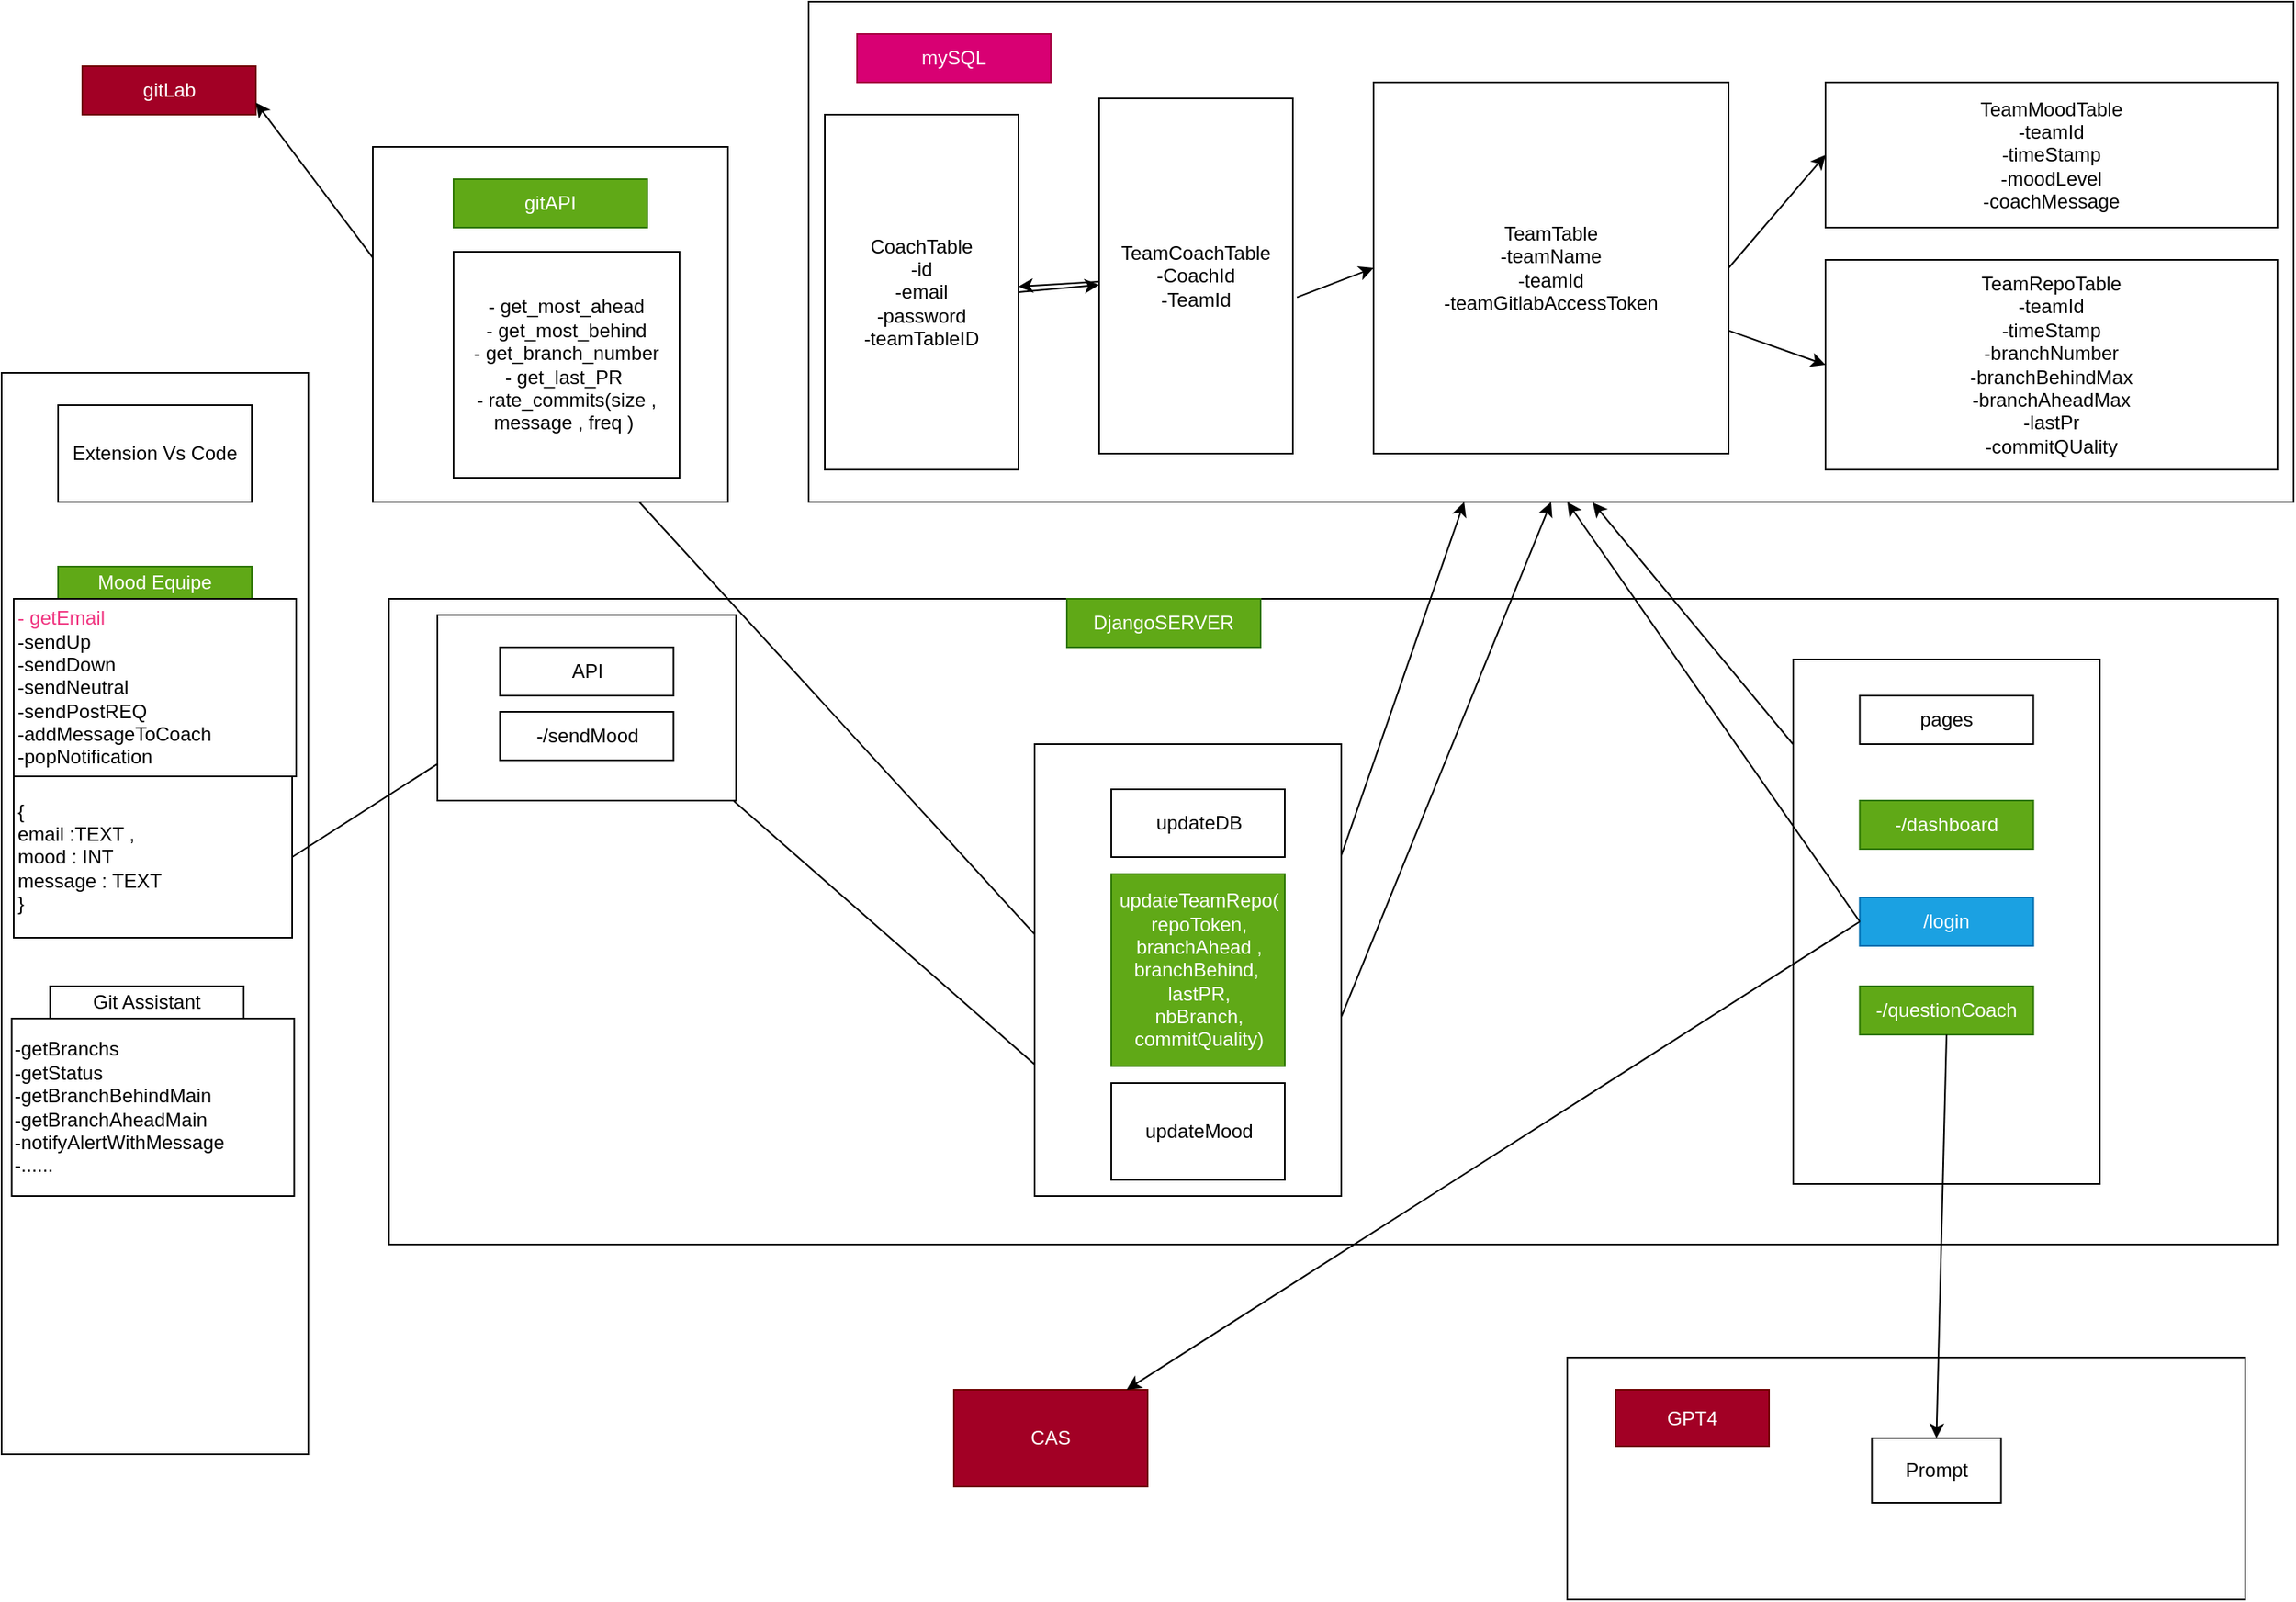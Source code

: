 <mxfile>
    <diagram id="D96Zk3k0EqvqW4rHzoW_" name="Page-1">
        <mxGraphModel dx="680" dy="308" grid="1" gridSize="10" guides="1" tooltips="1" connect="1" arrows="1" fold="1" page="1" pageScale="1" pageWidth="850" pageHeight="1100" math="0" shadow="0">
            <root>
                <mxCell id="0"/>
                <mxCell id="1" parent="0"/>
                <mxCell id="9" value="" style="group" parent="1" vertex="1" connectable="0">
                    <mxGeometry x="20" y="290" width="190" height="670" as="geometry"/>
                </mxCell>
                <mxCell id="2" value="" style="rounded=0;whiteSpace=wrap;html=1;" parent="9" vertex="1">
                    <mxGeometry width="190" height="670" as="geometry"/>
                </mxCell>
                <mxCell id="3" value="Extension Vs Code" style="rounded=0;whiteSpace=wrap;html=1;" parent="9" vertex="1">
                    <mxGeometry x="35" y="20" width="120" height="60" as="geometry"/>
                </mxCell>
                <mxCell id="4" value="Mood Equipe" style="rounded=0;whiteSpace=wrap;html=1;fillColor=#60a917;fontColor=#ffffff;strokeColor=#2D7600;" parent="9" vertex="1">
                    <mxGeometry x="35" y="120" width="120" height="20" as="geometry"/>
                </mxCell>
                <mxCell id="5" value="&lt;font color=&quot;#f03580&quot;&gt;- getEmail&lt;br&gt;&lt;/font&gt;-sendUp&lt;br&gt;-sendDown&lt;br&gt;-sendNeutral&lt;br&gt;-sendPostREQ&lt;br&gt;-addMessageToCoach&lt;br&gt;-popNotification" style="rounded=0;whiteSpace=wrap;html=1;align=left;" parent="9" vertex="1">
                    <mxGeometry x="7.5" y="140" width="175" height="110" as="geometry"/>
                </mxCell>
                <mxCell id="6" value="{&lt;br&gt;email :TEXT ,&amp;nbsp;&lt;br&gt;mood : INT&lt;br&gt;message : TEXT&lt;br&gt;}" style="rounded=0;whiteSpace=wrap;html=1;align=left;" parent="9" vertex="1">
                    <mxGeometry x="7.5" y="250" width="172.5" height="100" as="geometry"/>
                </mxCell>
                <mxCell id="7" value="Git Assistant" style="rounded=0;whiteSpace=wrap;html=1;" parent="9" vertex="1">
                    <mxGeometry x="30" y="380" width="120" height="20" as="geometry"/>
                </mxCell>
                <mxCell id="8" value="-getBranchs&lt;br&gt;-getStatus&lt;br&gt;-getBranchBehindMain&lt;br&gt;-getBranchAheadMain&lt;br&gt;-notifyAlertWithMessage&lt;br&gt;-......" style="rounded=0;whiteSpace=wrap;html=1;align=left;" parent="9" vertex="1">
                    <mxGeometry x="6.25" y="400" width="175" height="110" as="geometry"/>
                </mxCell>
                <mxCell id="13" value="" style="rounded=0;whiteSpace=wrap;html=1;" parent="1" vertex="1">
                    <mxGeometry x="260" y="430" width="1170" height="400" as="geometry"/>
                </mxCell>
                <mxCell id="14" value="DjangoSERVER" style="rounded=0;whiteSpace=wrap;html=1;fillColor=#60a917;fontColor=#ffffff;strokeColor=#2D7600;" parent="1" vertex="1">
                    <mxGeometry x="680" y="430" width="120" height="30" as="geometry"/>
                </mxCell>
                <mxCell id="19" value="" style="endArrow=classic;html=1;exitX=1;exitY=0.5;exitDx=0;exitDy=0;entryX=0;entryY=0.25;entryDx=0;entryDy=0;" parent="1" source="6" target="18" edge="1">
                    <mxGeometry width="50" height="50" relative="1" as="geometry">
                        <mxPoint x="560" y="500" as="sourcePoint"/>
                        <mxPoint x="610" y="450" as="targetPoint"/>
                    </mxGeometry>
                </mxCell>
                <mxCell id="21" value="gitLab" style="rounded=0;whiteSpace=wrap;html=1;fillColor=#a20025;fontColor=#ffffff;strokeColor=#6F0000;" parent="1" vertex="1">
                    <mxGeometry x="70" y="100" width="107.5" height="30" as="geometry"/>
                </mxCell>
                <mxCell id="23" value="" style="endArrow=classic;html=1;entryX=1;entryY=0.75;entryDx=0;entryDy=0;exitX=0;exitY=0.5;exitDx=0;exitDy=0;" parent="1" source="12" target="21" edge="1">
                    <mxGeometry width="50" height="50" relative="1" as="geometry">
                        <mxPoint x="600" y="630" as="sourcePoint"/>
                        <mxPoint x="650" y="580" as="targetPoint"/>
                    </mxGeometry>
                </mxCell>
                <mxCell id="45" value="" style="group" parent="1" vertex="1" connectable="0">
                    <mxGeometry x="520" y="60" width="920" height="310" as="geometry"/>
                </mxCell>
                <mxCell id="30" value="" style="rounded=0;whiteSpace=wrap;html=1;" parent="45" vertex="1">
                    <mxGeometry width="920" height="310" as="geometry"/>
                </mxCell>
                <mxCell id="31" value="mySQL" style="rounded=0;whiteSpace=wrap;html=1;fillColor=#d80073;fontColor=#ffffff;strokeColor=#A50040;" parent="45" vertex="1">
                    <mxGeometry x="30" y="20" width="120" height="30" as="geometry"/>
                </mxCell>
                <mxCell id="32" value="CoachTable&lt;br&gt;-id&lt;br&gt;-email&lt;br&gt;-password&lt;br&gt;-teamTableID" style="rounded=0;whiteSpace=wrap;html=1;" parent="45" vertex="1">
                    <mxGeometry x="10" y="70" width="120" height="220" as="geometry"/>
                </mxCell>
                <mxCell id="40" value="" style="edgeStyle=none;html=1;" parent="45" source="33" target="32" edge="1">
                    <mxGeometry relative="1" as="geometry"/>
                </mxCell>
                <mxCell id="33" value="TeamCoachTable&lt;br&gt;-CoachId&lt;br&gt;-TeamId" style="rounded=0;whiteSpace=wrap;html=1;" parent="45" vertex="1">
                    <mxGeometry x="180" y="60" width="120" height="220" as="geometry"/>
                </mxCell>
                <mxCell id="34" value="TeamTable&lt;br&gt;-teamName&lt;br&gt;-teamId&lt;br&gt;-teamGitlabAccessToken&lt;br&gt;" style="rounded=0;whiteSpace=wrap;html=1;" parent="45" vertex="1">
                    <mxGeometry x="350" y="50" width="220" height="230" as="geometry"/>
                </mxCell>
                <mxCell id="36" value="TeamMoodTable&lt;br&gt;-teamId&lt;br&gt;-timeStamp&lt;br&gt;-moodLevel&lt;br&gt;-coachMessage" style="rounded=0;whiteSpace=wrap;html=1;" parent="45" vertex="1">
                    <mxGeometry x="630" y="50" width="280" height="90" as="geometry"/>
                </mxCell>
                <mxCell id="37" value="TeamRepoTable&lt;br&gt;-teamId&lt;br&gt;-timeStamp&lt;br&gt;-branchNumber&lt;br&gt;-branchBehindMax&lt;br&gt;-branchAheadMax&lt;br&gt;-lastPr&lt;br&gt;-commitQUality" style="rounded=0;whiteSpace=wrap;html=1;" parent="45" vertex="1">
                    <mxGeometry x="630" y="160" width="280" height="130" as="geometry"/>
                </mxCell>
                <mxCell id="38" value="" style="endArrow=classic;html=1;exitX=1;exitY=0.5;exitDx=0;exitDy=0;" parent="45" source="32" target="33" edge="1">
                    <mxGeometry width="50" height="50" relative="1" as="geometry">
                        <mxPoint x="130" y="490" as="sourcePoint"/>
                        <mxPoint x="180" y="440" as="targetPoint"/>
                    </mxGeometry>
                </mxCell>
                <mxCell id="42" value="" style="endArrow=classic;html=1;exitX=1.021;exitY=0.56;exitDx=0;exitDy=0;exitPerimeter=0;entryX=0;entryY=0.5;entryDx=0;entryDy=0;" parent="45" source="33" target="34" edge="1">
                    <mxGeometry width="50" height="50" relative="1" as="geometry">
                        <mxPoint x="310" y="190" as="sourcePoint"/>
                        <mxPoint x="360" y="140" as="targetPoint"/>
                    </mxGeometry>
                </mxCell>
                <mxCell id="43" value="" style="endArrow=classic;html=1;exitX=1;exitY=0.5;exitDx=0;exitDy=0;entryX=0;entryY=0.5;entryDx=0;entryDy=0;" parent="45" source="34" target="36" edge="1">
                    <mxGeometry width="50" height="50" relative="1" as="geometry">
                        <mxPoint x="560" y="120.0" as="sourcePoint"/>
                        <mxPoint x="607.48" y="91.8" as="targetPoint"/>
                    </mxGeometry>
                </mxCell>
                <mxCell id="44" value="" style="endArrow=classic;html=1;entryX=0;entryY=0.5;entryDx=0;entryDy=0;" parent="45" source="34" target="37" edge="1">
                    <mxGeometry width="50" height="50" relative="1" as="geometry">
                        <mxPoint x="580" y="175" as="sourcePoint"/>
                        <mxPoint x="640" y="105" as="targetPoint"/>
                    </mxGeometry>
                </mxCell>
                <mxCell id="49" value="" style="endArrow=classic;html=1;exitX=1;exitY=0.75;exitDx=0;exitDy=0;entryX=0;entryY=0.5;entryDx=0;entryDy=0;" parent="1" source="18" target="46" edge="1">
                    <mxGeometry width="50" height="50" relative="1" as="geometry">
                        <mxPoint x="510" y="580" as="sourcePoint"/>
                        <mxPoint x="560" y="530" as="targetPoint"/>
                    </mxGeometry>
                </mxCell>
                <mxCell id="50" value="" style="endArrow=classic;html=1;exitX=1;exitY=0.75;exitDx=0;exitDy=0;entryX=0.5;entryY=1;entryDx=0;entryDy=0;" parent="1" source="46" target="30" edge="1">
                    <mxGeometry width="50" height="50" relative="1" as="geometry">
                        <mxPoint x="446.25" y="532.5" as="sourcePoint"/>
                        <mxPoint x="702.5" y="590" as="targetPoint"/>
                    </mxGeometry>
                </mxCell>
                <mxCell id="51" value="" style="endArrow=classic;html=1;exitX=0.75;exitY=1;exitDx=0;exitDy=0;entryX=0;entryY=0.75;entryDx=0;entryDy=0;" parent="1" source="10" target="47" edge="1">
                    <mxGeometry width="50" height="50" relative="1" as="geometry">
                        <mxPoint x="490" y="640" as="sourcePoint"/>
                        <mxPoint x="540" y="590" as="targetPoint"/>
                    </mxGeometry>
                </mxCell>
                <mxCell id="52" value="" style="endArrow=classic;html=1;exitX=1;exitY=0.75;exitDx=0;exitDy=0;" parent="1" source="47" target="30" edge="1">
                    <mxGeometry width="50" height="50" relative="1" as="geometry">
                        <mxPoint x="910" y="590" as="sourcePoint"/>
                        <mxPoint x="960" y="540" as="targetPoint"/>
                    </mxGeometry>
                </mxCell>
                <mxCell id="53" value="" style="group" parent="1" vertex="1" connectable="0">
                    <mxGeometry x="660" y="520" width="190" height="280" as="geometry"/>
                </mxCell>
                <mxCell id="28" value="" style="rounded=0;whiteSpace=wrap;html=1;" parent="53" vertex="1">
                    <mxGeometry width="190" height="280" as="geometry"/>
                </mxCell>
                <mxCell id="29" value="updateDB" style="rounded=0;whiteSpace=wrap;html=1;" parent="53" vertex="1">
                    <mxGeometry x="47.5" y="28" width="107.5" height="42" as="geometry"/>
                </mxCell>
                <mxCell id="46" value="updateMood" style="rounded=0;whiteSpace=wrap;html=1;" parent="53" vertex="1">
                    <mxGeometry x="47.5" y="210" width="107.5" height="60" as="geometry"/>
                </mxCell>
                <mxCell id="47" value="updateTeamRepo(&lt;br&gt;repoToken,&lt;br&gt;branchAhead ,&lt;br&gt;branchBehind,&amp;nbsp;&lt;br&gt;lastPR,&lt;br&gt;nbBranch,&lt;br&gt;commitQuality)" style="rounded=0;whiteSpace=wrap;html=1;fillColor=#60a917;fontColor=#ffffff;strokeColor=#2D7600;" parent="53" vertex="1">
                    <mxGeometry x="47.5" y="80.5" width="107.5" height="119.0" as="geometry"/>
                </mxCell>
                <mxCell id="54" value="" style="endArrow=classic;html=1;entryX=0.528;entryY=1.001;entryDx=0;entryDy=0;entryPerimeter=0;exitX=0;exitY=0.5;exitDx=0;exitDy=0;" parent="1" source="25" target="30" edge="1">
                    <mxGeometry width="50" height="50" relative="1" as="geometry">
                        <mxPoint x="1000" y="550" as="sourcePoint"/>
                        <mxPoint x="1050" y="500" as="targetPoint"/>
                    </mxGeometry>
                </mxCell>
                <mxCell id="60" value="" style="group;fillColor=#60a917;fontColor=#ffffff;strokeColor=#2D7600;" parent="1" vertex="1" connectable="0">
                    <mxGeometry x="990" y="900" width="420" height="150" as="geometry"/>
                </mxCell>
                <mxCell id="55" value="" style="rounded=0;whiteSpace=wrap;html=1;" parent="60" vertex="1">
                    <mxGeometry width="420" height="150" as="geometry"/>
                </mxCell>
                <mxCell id="56" value="GPT4" style="rounded=0;whiteSpace=wrap;html=1;fillColor=#a20025;fontColor=#ffffff;strokeColor=#6F0000;" parent="60" vertex="1">
                    <mxGeometry x="30" y="20" width="95" height="35" as="geometry"/>
                </mxCell>
                <mxCell id="57" value="Prompt" style="rounded=0;whiteSpace=wrap;html=1;" parent="60" vertex="1">
                    <mxGeometry x="188.75" y="50" width="80" height="40" as="geometry"/>
                </mxCell>
                <mxCell id="61" value="" style="group" parent="1" vertex="1" connectable="0">
                    <mxGeometry x="1130" y="467.5" width="190" height="325" as="geometry"/>
                </mxCell>
                <mxCell id="20" value="" style="rounded=0;whiteSpace=wrap;html=1;" parent="61" vertex="1">
                    <mxGeometry width="190" height="325" as="geometry"/>
                </mxCell>
                <mxCell id="24" value="pages" style="rounded=0;whiteSpace=wrap;html=1;" parent="61" vertex="1">
                    <mxGeometry x="41.25" y="22.5" width="107.5" height="30" as="geometry"/>
                </mxCell>
                <mxCell id="25" value="-/dashboard" style="rounded=0;whiteSpace=wrap;html=1;fillColor=#60a917;fontColor=#ffffff;strokeColor=#2D7600;" parent="61" vertex="1">
                    <mxGeometry x="41.25" y="87.5" width="107.5" height="30" as="geometry"/>
                </mxCell>
                <mxCell id="27" value="-/questionCoach" style="rounded=0;whiteSpace=wrap;html=1;fillColor=#60a917;fontColor=#ffffff;strokeColor=#2D7600;" parent="61" vertex="1">
                    <mxGeometry x="41.25" y="202.5" width="107.5" height="30" as="geometry"/>
                </mxCell>
                <mxCell id="64" value="/login" style="rounded=0;whiteSpace=wrap;html=1;fillColor=#1ba1e2;fontColor=#ffffff;strokeColor=#006EAF;" parent="61" vertex="1">
                    <mxGeometry x="41.25" y="147.5" width="107.5" height="30" as="geometry"/>
                </mxCell>
                <mxCell id="62" value="" style="group" parent="1" vertex="1" connectable="0">
                    <mxGeometry x="290" y="440" width="185" height="115" as="geometry"/>
                </mxCell>
                <mxCell id="15" value="" style="rounded=0;whiteSpace=wrap;html=1;" parent="62" vertex="1">
                    <mxGeometry width="185" height="115" as="geometry"/>
                </mxCell>
                <mxCell id="16" value="API" style="rounded=0;whiteSpace=wrap;html=1;" parent="62" vertex="1">
                    <mxGeometry x="38.75" y="20" width="107.5" height="30" as="geometry"/>
                </mxCell>
                <mxCell id="18" value="-/sendMood" style="rounded=0;whiteSpace=wrap;html=1;" parent="62" vertex="1">
                    <mxGeometry x="38.75" y="60" width="107.5" height="30" as="geometry"/>
                </mxCell>
                <mxCell id="63" value="" style="group;fillColor=#60a917;fontColor=#ffffff;strokeColor=#2D7600;" parent="1" vertex="1" connectable="0">
                    <mxGeometry x="250" y="150" width="220" height="220" as="geometry"/>
                </mxCell>
                <mxCell id="10" value="" style="rounded=0;whiteSpace=wrap;html=1;" parent="63" vertex="1">
                    <mxGeometry width="220" height="220" as="geometry"/>
                </mxCell>
                <mxCell id="11" value="gitAPI" style="rounded=0;whiteSpace=wrap;html=1;fillColor=#60a917;fontColor=#ffffff;strokeColor=#2D7600;" parent="63" vertex="1">
                    <mxGeometry x="50" y="20" width="120" height="30" as="geometry"/>
                </mxCell>
                <mxCell id="12" value="- get_most_ahead&lt;br&gt;- get_most_behind&lt;br&gt;- get_branch_number&lt;br&gt;- get_last_PR&amp;nbsp;&lt;br&gt;- rate_commits(size , message , freq )&amp;nbsp;" style="whiteSpace=wrap;html=1;aspect=fixed;" parent="63" vertex="1">
                    <mxGeometry x="50" y="65" width="140" height="140" as="geometry"/>
                </mxCell>
                <mxCell id="65" value="" style="endArrow=classic;html=1;exitX=0.5;exitY=1;exitDx=0;exitDy=0;entryX=0.5;entryY=0;entryDx=0;entryDy=0;" parent="1" source="27" target="57" edge="1">
                    <mxGeometry width="50" height="50" relative="1" as="geometry">
                        <mxPoint x="920" y="780" as="sourcePoint"/>
                        <mxPoint x="970" y="730" as="targetPoint"/>
                    </mxGeometry>
                </mxCell>
                <mxCell id="67" value="CAS" style="rounded=0;whiteSpace=wrap;html=1;fillColor=#a20025;fontColor=#ffffff;strokeColor=#6F0000;" parent="1" vertex="1">
                    <mxGeometry x="610" y="920" width="120" height="60" as="geometry"/>
                </mxCell>
                <mxCell id="68" style="edgeStyle=none;html=1;exitX=0;exitY=0.5;exitDx=0;exitDy=0;" parent="1" source="64" target="67" edge="1">
                    <mxGeometry relative="1" as="geometry"/>
                </mxCell>
                <mxCell id="69" style="edgeStyle=none;html=1;exitX=0;exitY=0.5;exitDx=0;exitDy=0;" parent="1" source="64" edge="1">
                    <mxGeometry relative="1" as="geometry">
                        <mxPoint x="990" y="370.0" as="targetPoint"/>
                    </mxGeometry>
                </mxCell>
            </root>
        </mxGraphModel>
    </diagram>
</mxfile>